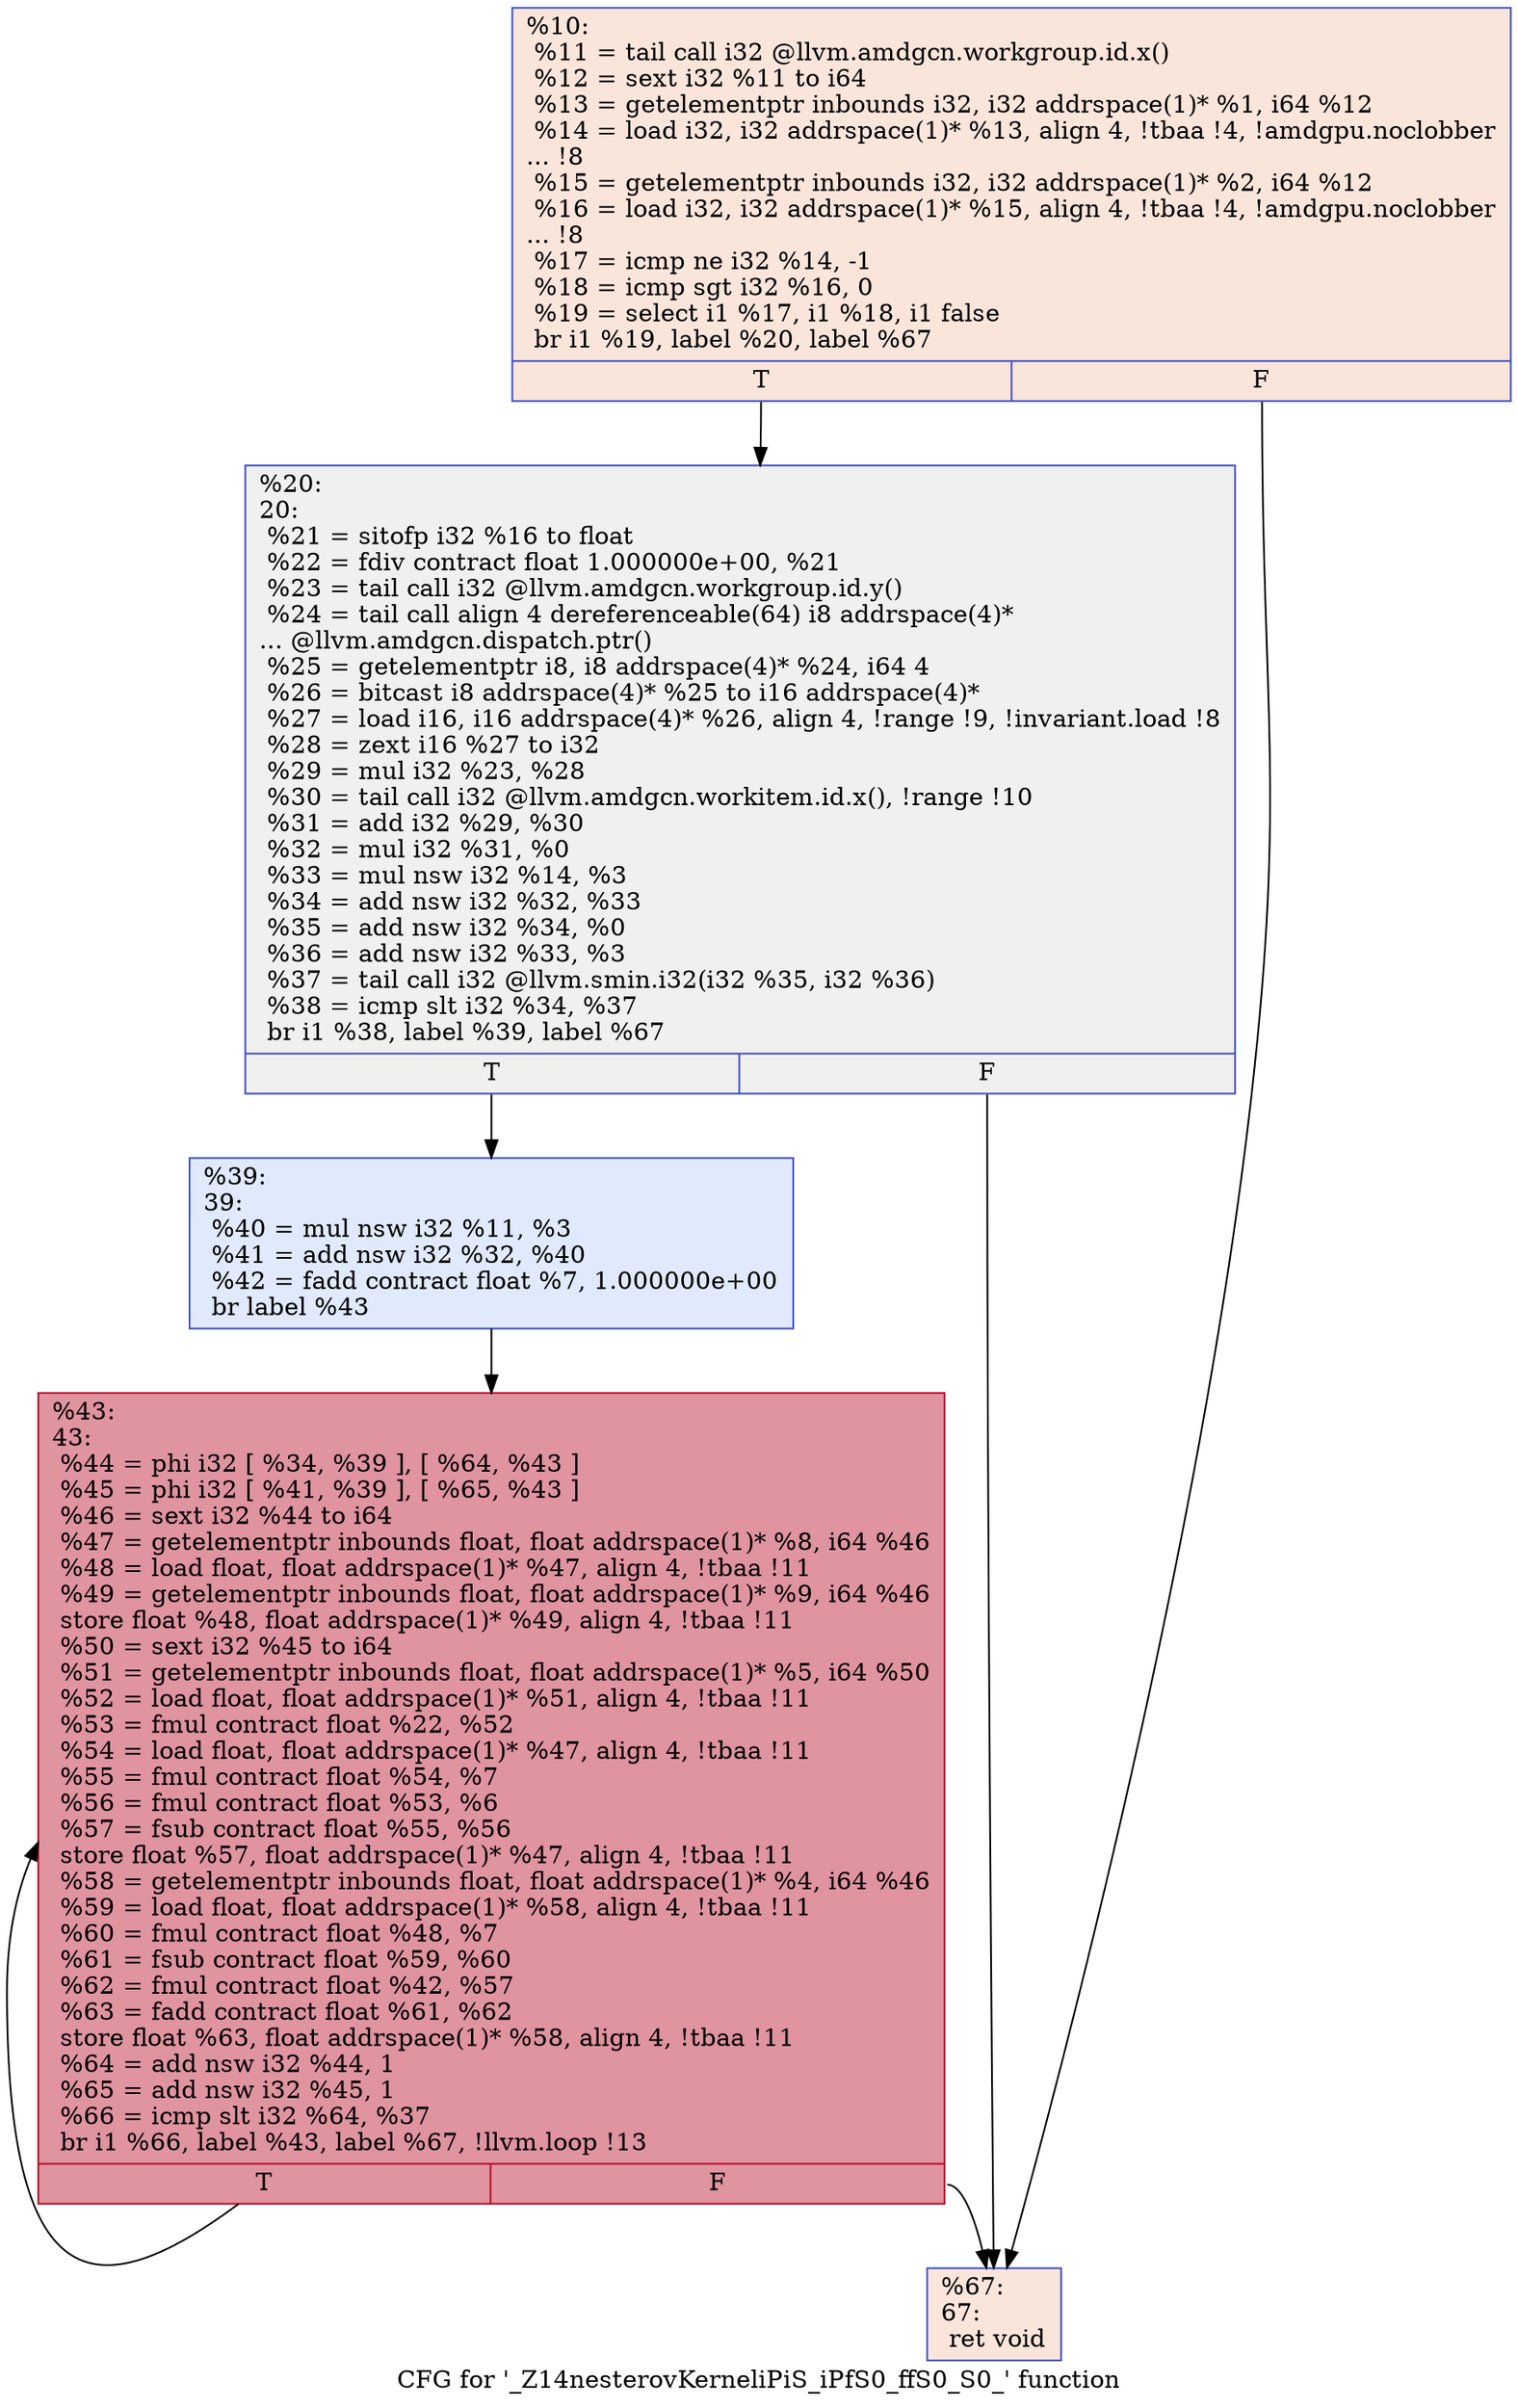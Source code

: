 digraph "CFG for '_Z14nesterovKerneliPiS_iPfS0_ffS0_S0_' function" {
	label="CFG for '_Z14nesterovKerneliPiS_iPfS0_ffS0_S0_' function";

	Node0x6186020 [shape=record,color="#3d50c3ff", style=filled, fillcolor="#f4c5ad70",label="{%10:\l  %11 = tail call i32 @llvm.amdgcn.workgroup.id.x()\l  %12 = sext i32 %11 to i64\l  %13 = getelementptr inbounds i32, i32 addrspace(1)* %1, i64 %12\l  %14 = load i32, i32 addrspace(1)* %13, align 4, !tbaa !4, !amdgpu.noclobber\l... !8\l  %15 = getelementptr inbounds i32, i32 addrspace(1)* %2, i64 %12\l  %16 = load i32, i32 addrspace(1)* %15, align 4, !tbaa !4, !amdgpu.noclobber\l... !8\l  %17 = icmp ne i32 %14, -1\l  %18 = icmp sgt i32 %16, 0\l  %19 = select i1 %17, i1 %18, i1 false\l  br i1 %19, label %20, label %67\l|{<s0>T|<s1>F}}"];
	Node0x6186020:s0 -> Node0x6189330;
	Node0x6186020:s1 -> Node0x61893c0;
	Node0x6189330 [shape=record,color="#3d50c3ff", style=filled, fillcolor="#dedcdb70",label="{%20:\l20:                                               \l  %21 = sitofp i32 %16 to float\l  %22 = fdiv contract float 1.000000e+00, %21\l  %23 = tail call i32 @llvm.amdgcn.workgroup.id.y()\l  %24 = tail call align 4 dereferenceable(64) i8 addrspace(4)*\l... @llvm.amdgcn.dispatch.ptr()\l  %25 = getelementptr i8, i8 addrspace(4)* %24, i64 4\l  %26 = bitcast i8 addrspace(4)* %25 to i16 addrspace(4)*\l  %27 = load i16, i16 addrspace(4)* %26, align 4, !range !9, !invariant.load !8\l  %28 = zext i16 %27 to i32\l  %29 = mul i32 %23, %28\l  %30 = tail call i32 @llvm.amdgcn.workitem.id.x(), !range !10\l  %31 = add i32 %29, %30\l  %32 = mul i32 %31, %0\l  %33 = mul nsw i32 %14, %3\l  %34 = add nsw i32 %32, %33\l  %35 = add nsw i32 %34, %0\l  %36 = add nsw i32 %33, %3\l  %37 = tail call i32 @llvm.smin.i32(i32 %35, i32 %36)\l  %38 = icmp slt i32 %34, %37\l  br i1 %38, label %39, label %67\l|{<s0>T|<s1>F}}"];
	Node0x6189330:s0 -> Node0x618b340;
	Node0x6189330:s1 -> Node0x61893c0;
	Node0x618b340 [shape=record,color="#3d50c3ff", style=filled, fillcolor="#b9d0f970",label="{%39:\l39:                                               \l  %40 = mul nsw i32 %11, %3\l  %41 = add nsw i32 %32, %40\l  %42 = fadd contract float %7, 1.000000e+00\l  br label %43\l}"];
	Node0x618b340 -> Node0x618b5f0;
	Node0x618b5f0 [shape=record,color="#b70d28ff", style=filled, fillcolor="#b70d2870",label="{%43:\l43:                                               \l  %44 = phi i32 [ %34, %39 ], [ %64, %43 ]\l  %45 = phi i32 [ %41, %39 ], [ %65, %43 ]\l  %46 = sext i32 %44 to i64\l  %47 = getelementptr inbounds float, float addrspace(1)* %8, i64 %46\l  %48 = load float, float addrspace(1)* %47, align 4, !tbaa !11\l  %49 = getelementptr inbounds float, float addrspace(1)* %9, i64 %46\l  store float %48, float addrspace(1)* %49, align 4, !tbaa !11\l  %50 = sext i32 %45 to i64\l  %51 = getelementptr inbounds float, float addrspace(1)* %5, i64 %50\l  %52 = load float, float addrspace(1)* %51, align 4, !tbaa !11\l  %53 = fmul contract float %22, %52\l  %54 = load float, float addrspace(1)* %47, align 4, !tbaa !11\l  %55 = fmul contract float %54, %7\l  %56 = fmul contract float %53, %6\l  %57 = fsub contract float %55, %56\l  store float %57, float addrspace(1)* %47, align 4, !tbaa !11\l  %58 = getelementptr inbounds float, float addrspace(1)* %4, i64 %46\l  %59 = load float, float addrspace(1)* %58, align 4, !tbaa !11\l  %60 = fmul contract float %48, %7\l  %61 = fsub contract float %59, %60\l  %62 = fmul contract float %42, %57\l  %63 = fadd contract float %61, %62\l  store float %63, float addrspace(1)* %58, align 4, !tbaa !11\l  %64 = add nsw i32 %44, 1\l  %65 = add nsw i32 %45, 1\l  %66 = icmp slt i32 %64, %37\l  br i1 %66, label %43, label %67, !llvm.loop !13\l|{<s0>T|<s1>F}}"];
	Node0x618b5f0:s0 -> Node0x618b5f0;
	Node0x618b5f0:s1 -> Node0x61893c0;
	Node0x61893c0 [shape=record,color="#3d50c3ff", style=filled, fillcolor="#f4c5ad70",label="{%67:\l67:                                               \l  ret void\l}"];
}

